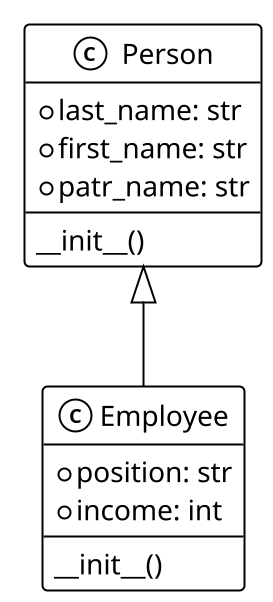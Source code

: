 @startuml

!theme mono
scale 2
hide class empty members

class Person {
    +last_name: str
    +first_name: str
    +patr_name: str
    __init__()
}
class Employee {
    +position: str
    +income: int
    __init__()   
}

Person <|-- Employee

@enduml